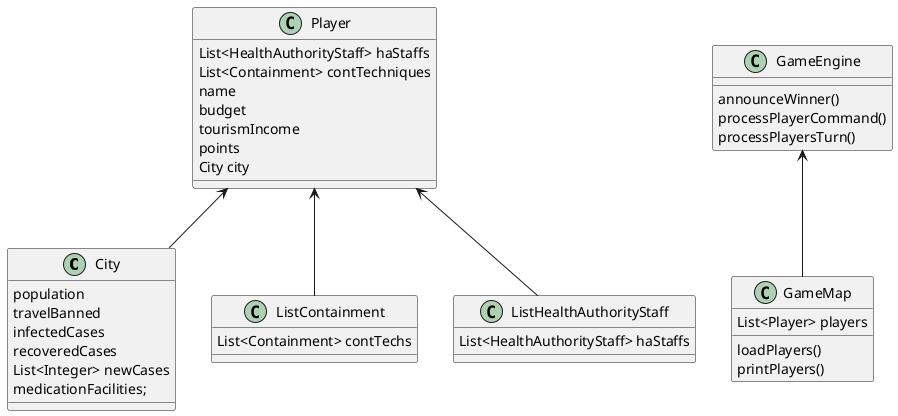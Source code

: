 @startuml
'https://plantuml.com/class-diagram

class City{
population
travelBanned
infectedCases
recoveredCases
List<Integer> newCases
medicationFacilities;
}

class Player{
List<HealthAuthorityStaff> haStaffs
List<Containment> contTechniques
name
budget
tourismIncome
points
City city
}

class GameEngine{
announceWinner()
processPlayerCommand()
processPlayersTurn()
}

class GameMap{
List<Player> players
loadPlayers()
printPlayers()
}

class ListContainment{
List<Containment> contTechs
}
class ListHealthAuthorityStaff{
List<HealthAuthorityStaff> haStaffs
}

Player <-- City
Player <-- ListContainment
Player <-- ListHealthAuthorityStaff
GameEngine <-- GameMap

@enduml